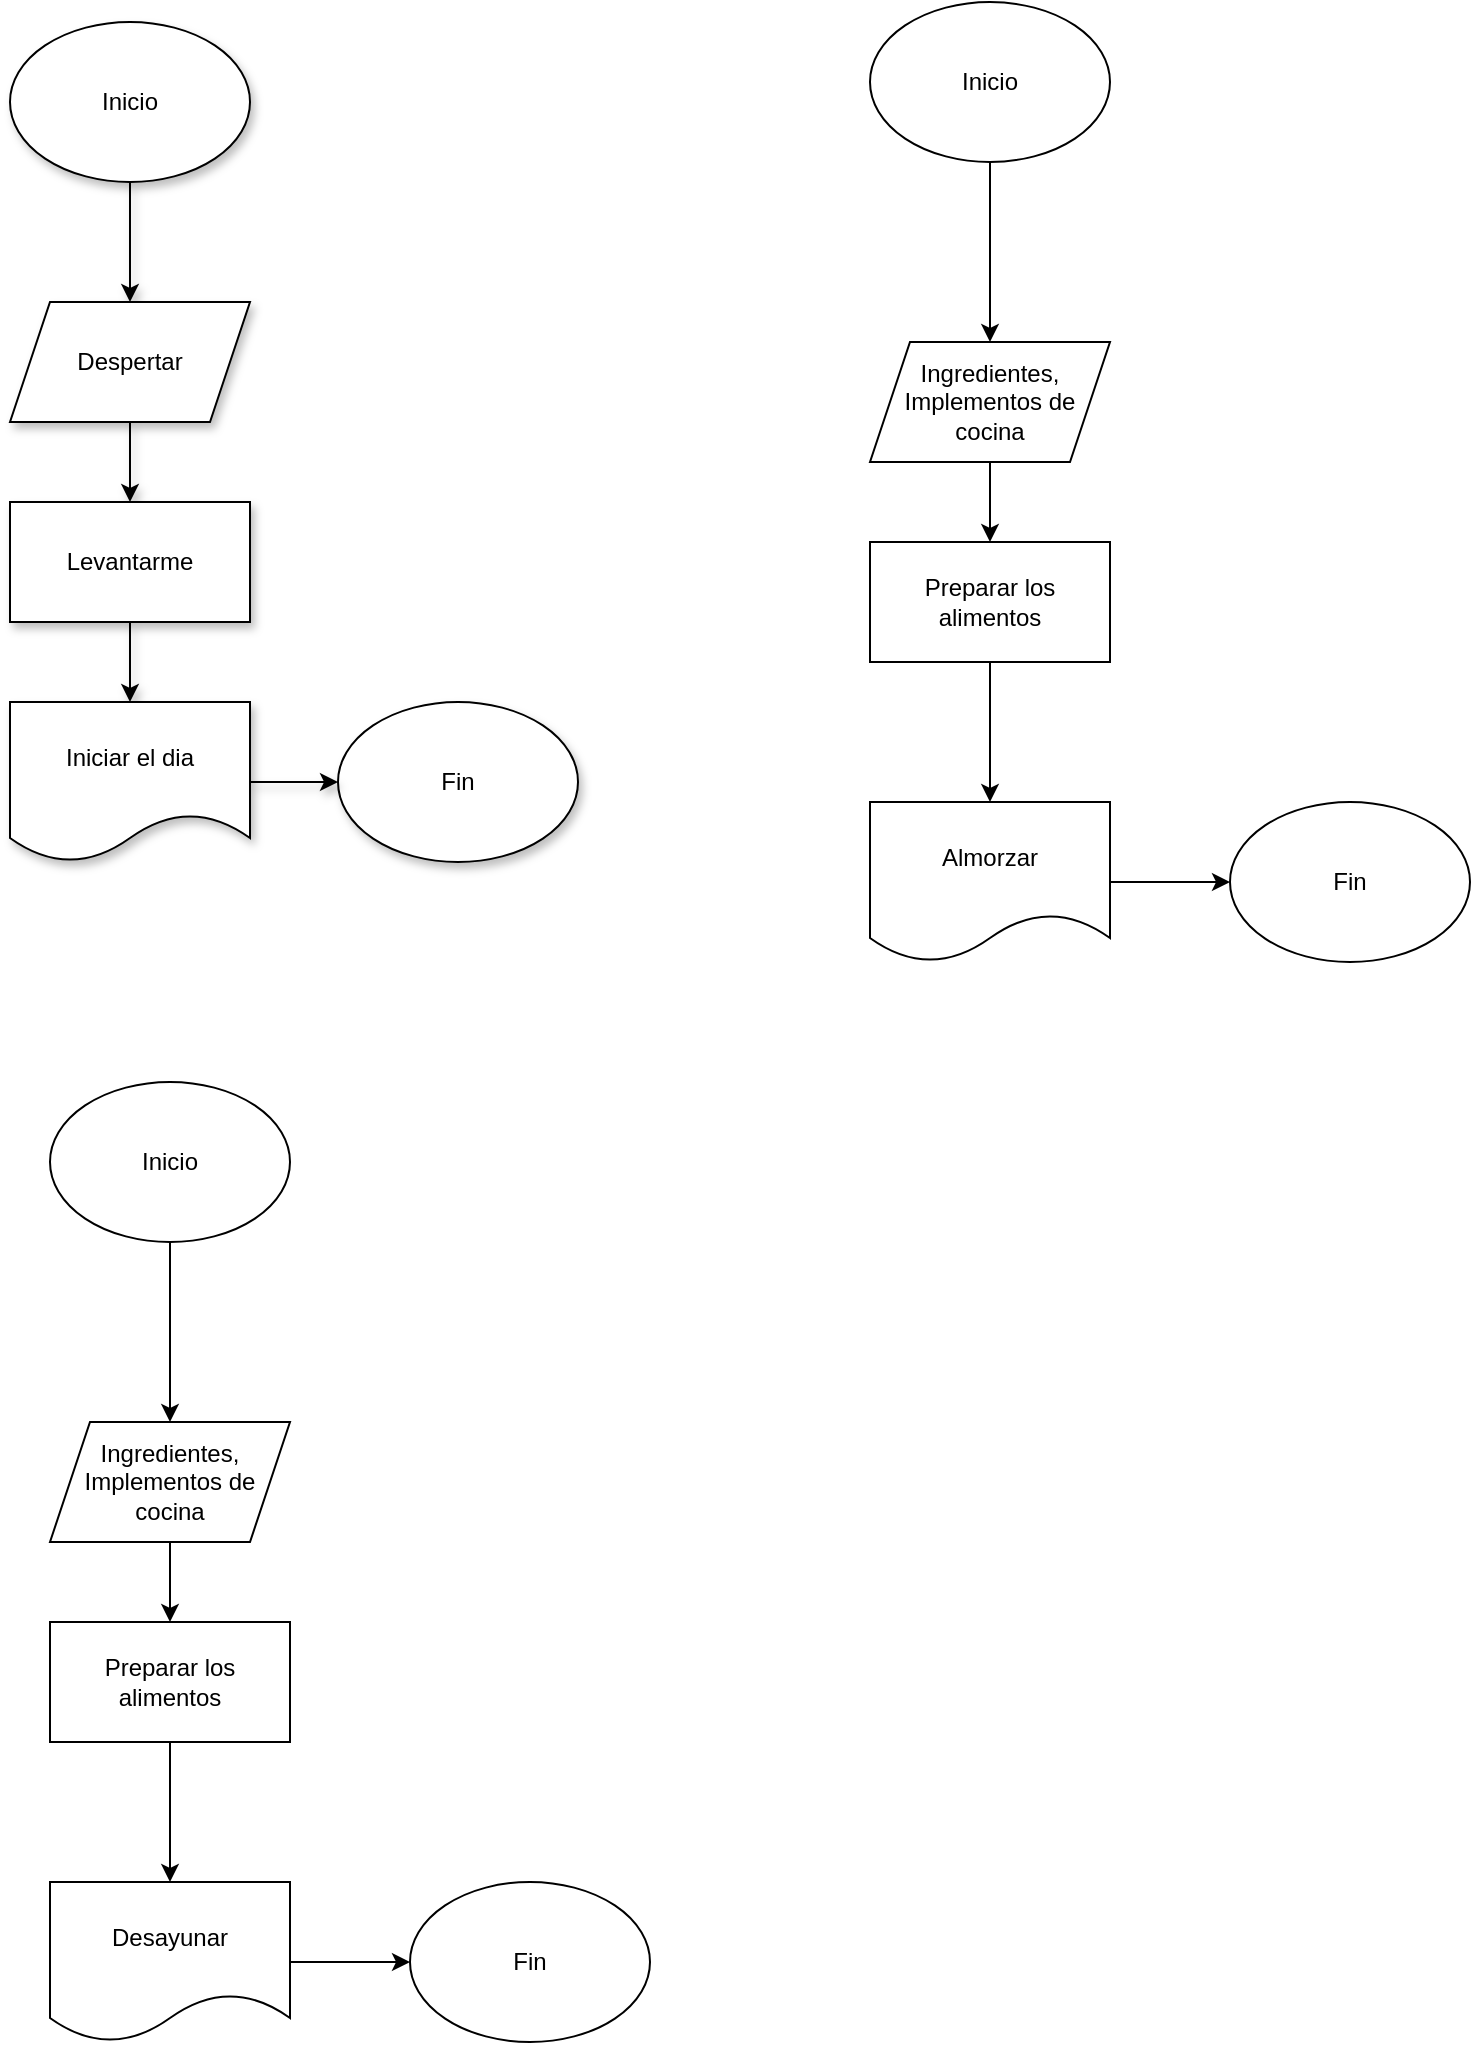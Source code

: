 <mxfile version="26.0.16">
  <diagram id="C5RBs43oDa-KdzZeNtuy" name="Page-1">
    <mxGraphModel dx="1190" dy="1325" grid="1" gridSize="10" guides="1" tooltips="1" connect="1" arrows="1" fold="1" page="1" pageScale="1" pageWidth="827" pageHeight="1169" math="0" shadow="0">
      <root>
        <mxCell id="WIyWlLk6GJQsqaUBKTNV-0" />
        <mxCell id="WIyWlLk6GJQsqaUBKTNV-1" parent="WIyWlLk6GJQsqaUBKTNV-0" />
        <mxCell id="1PX6K3jnpp9QlLMtwELw-2" style="edgeStyle=orthogonalEdgeStyle;rounded=0;orthogonalLoop=1;jettySize=auto;html=1;exitX=0.5;exitY=1;exitDx=0;exitDy=0;entryX=0.5;entryY=0;entryDx=0;entryDy=0;shadow=1;" edge="1" parent="WIyWlLk6GJQsqaUBKTNV-1" source="1PX6K3jnpp9QlLMtwELw-0" target="1PX6K3jnpp9QlLMtwELw-1">
          <mxGeometry relative="1" as="geometry" />
        </mxCell>
        <mxCell id="1PX6K3jnpp9QlLMtwELw-0" value="Inicio" style="ellipse;whiteSpace=wrap;html=1;shadow=1;" vertex="1" parent="WIyWlLk6GJQsqaUBKTNV-1">
          <mxGeometry x="250" y="70" width="120" height="80" as="geometry" />
        </mxCell>
        <mxCell id="1PX6K3jnpp9QlLMtwELw-4" style="edgeStyle=orthogonalEdgeStyle;rounded=0;orthogonalLoop=1;jettySize=auto;html=1;exitX=0.5;exitY=1;exitDx=0;exitDy=0;entryX=0.5;entryY=0;entryDx=0;entryDy=0;shadow=1;" edge="1" parent="WIyWlLk6GJQsqaUBKTNV-1" source="1PX6K3jnpp9QlLMtwELw-1" target="1PX6K3jnpp9QlLMtwELw-3">
          <mxGeometry relative="1" as="geometry" />
        </mxCell>
        <mxCell id="1PX6K3jnpp9QlLMtwELw-1" value="Despertar" style="shape=parallelogram;perimeter=parallelogramPerimeter;whiteSpace=wrap;html=1;fixedSize=1;shadow=1;" vertex="1" parent="WIyWlLk6GJQsqaUBKTNV-1">
          <mxGeometry x="250" y="210" width="120" height="60" as="geometry" />
        </mxCell>
        <mxCell id="1PX6K3jnpp9QlLMtwELw-6" style="edgeStyle=orthogonalEdgeStyle;rounded=0;orthogonalLoop=1;jettySize=auto;html=1;exitX=0.5;exitY=1;exitDx=0;exitDy=0;entryX=0.5;entryY=0;entryDx=0;entryDy=0;shadow=1;" edge="1" parent="WIyWlLk6GJQsqaUBKTNV-1" source="1PX6K3jnpp9QlLMtwELw-3" target="1PX6K3jnpp9QlLMtwELw-5">
          <mxGeometry relative="1" as="geometry" />
        </mxCell>
        <mxCell id="1PX6K3jnpp9QlLMtwELw-3" value="Levantarme" style="rounded=0;whiteSpace=wrap;html=1;shadow=1;" vertex="1" parent="WIyWlLk6GJQsqaUBKTNV-1">
          <mxGeometry x="250" y="310" width="120" height="60" as="geometry" />
        </mxCell>
        <mxCell id="1PX6K3jnpp9QlLMtwELw-5" value="Iniciar el dia" style="shape=document;whiteSpace=wrap;html=1;boundedLbl=1;shadow=1;" vertex="1" parent="WIyWlLk6GJQsqaUBKTNV-1">
          <mxGeometry x="250" y="410" width="120" height="80" as="geometry" />
        </mxCell>
        <mxCell id="1PX6K3jnpp9QlLMtwELw-7" value="Fin" style="ellipse;whiteSpace=wrap;html=1;shadow=1;" vertex="1" parent="WIyWlLk6GJQsqaUBKTNV-1">
          <mxGeometry x="414" y="410" width="120" height="80" as="geometry" />
        </mxCell>
        <mxCell id="1PX6K3jnpp9QlLMtwELw-8" value="" style="endArrow=classic;html=1;rounded=0;exitX=1;exitY=0.5;exitDx=0;exitDy=0;entryX=0;entryY=0.5;entryDx=0;entryDy=0;shadow=1;" edge="1" parent="WIyWlLk6GJQsqaUBKTNV-1" source="1PX6K3jnpp9QlLMtwELw-5" target="1PX6K3jnpp9QlLMtwELw-7">
          <mxGeometry width="50" height="50" relative="1" as="geometry">
            <mxPoint x="230" y="380" as="sourcePoint" />
            <mxPoint x="280" y="330" as="targetPoint" />
          </mxGeometry>
        </mxCell>
        <mxCell id="1PX6K3jnpp9QlLMtwELw-13" value="" style="edgeStyle=orthogonalEdgeStyle;rounded=0;orthogonalLoop=1;jettySize=auto;html=1;" edge="1" parent="WIyWlLk6GJQsqaUBKTNV-1" source="1PX6K3jnpp9QlLMtwELw-11" target="1PX6K3jnpp9QlLMtwELw-12">
          <mxGeometry relative="1" as="geometry" />
        </mxCell>
        <mxCell id="1PX6K3jnpp9QlLMtwELw-11" value="Inicio" style="ellipse;whiteSpace=wrap;html=1;" vertex="1" parent="WIyWlLk6GJQsqaUBKTNV-1">
          <mxGeometry x="270" y="600" width="120" height="80" as="geometry" />
        </mxCell>
        <mxCell id="1PX6K3jnpp9QlLMtwELw-15" style="edgeStyle=orthogonalEdgeStyle;rounded=0;orthogonalLoop=1;jettySize=auto;html=1;exitX=0.5;exitY=1;exitDx=0;exitDy=0;entryX=0.5;entryY=0;entryDx=0;entryDy=0;" edge="1" parent="WIyWlLk6GJQsqaUBKTNV-1" source="1PX6K3jnpp9QlLMtwELw-12" target="1PX6K3jnpp9QlLMtwELw-14">
          <mxGeometry relative="1" as="geometry" />
        </mxCell>
        <mxCell id="1PX6K3jnpp9QlLMtwELw-12" value="Ingredientes, Implementos de cocina" style="shape=parallelogram;perimeter=parallelogramPerimeter;whiteSpace=wrap;html=1;fixedSize=1;" vertex="1" parent="WIyWlLk6GJQsqaUBKTNV-1">
          <mxGeometry x="270" y="770" width="120" height="60" as="geometry" />
        </mxCell>
        <mxCell id="1PX6K3jnpp9QlLMtwELw-17" value="" style="edgeStyle=orthogonalEdgeStyle;rounded=0;orthogonalLoop=1;jettySize=auto;html=1;" edge="1" parent="WIyWlLk6GJQsqaUBKTNV-1" source="1PX6K3jnpp9QlLMtwELw-14" target="1PX6K3jnpp9QlLMtwELw-16">
          <mxGeometry relative="1" as="geometry" />
        </mxCell>
        <mxCell id="1PX6K3jnpp9QlLMtwELw-14" value="Preparar los alimentos" style="rounded=0;whiteSpace=wrap;html=1;" vertex="1" parent="WIyWlLk6GJQsqaUBKTNV-1">
          <mxGeometry x="270" y="870" width="120" height="60" as="geometry" />
        </mxCell>
        <mxCell id="1PX6K3jnpp9QlLMtwELw-24" style="edgeStyle=orthogonalEdgeStyle;rounded=0;orthogonalLoop=1;jettySize=auto;html=1;exitX=1;exitY=0.5;exitDx=0;exitDy=0;" edge="1" parent="WIyWlLk6GJQsqaUBKTNV-1" source="1PX6K3jnpp9QlLMtwELw-16" target="1PX6K3jnpp9QlLMtwELw-21">
          <mxGeometry relative="1" as="geometry" />
        </mxCell>
        <mxCell id="1PX6K3jnpp9QlLMtwELw-16" value="Desayunar" style="shape=document;whiteSpace=wrap;html=1;boundedLbl=1;rounded=0;" vertex="1" parent="WIyWlLk6GJQsqaUBKTNV-1">
          <mxGeometry x="270" y="1000" width="120" height="80" as="geometry" />
        </mxCell>
        <mxCell id="1PX6K3jnpp9QlLMtwELw-21" value="Fin" style="ellipse;whiteSpace=wrap;html=1;" vertex="1" parent="WIyWlLk6GJQsqaUBKTNV-1">
          <mxGeometry x="450" y="1000" width="120" height="80" as="geometry" />
        </mxCell>
        <mxCell id="1PX6K3jnpp9QlLMtwELw-43" value="" style="edgeStyle=orthogonalEdgeStyle;rounded=0;orthogonalLoop=1;jettySize=auto;html=1;" edge="1" parent="WIyWlLk6GJQsqaUBKTNV-1" source="1PX6K3jnpp9QlLMtwELw-44" target="1PX6K3jnpp9QlLMtwELw-46">
          <mxGeometry relative="1" as="geometry" />
        </mxCell>
        <mxCell id="1PX6K3jnpp9QlLMtwELw-44" value="Inicio" style="ellipse;whiteSpace=wrap;html=1;" vertex="1" parent="WIyWlLk6GJQsqaUBKTNV-1">
          <mxGeometry x="680" y="60" width="120" height="80" as="geometry" />
        </mxCell>
        <mxCell id="1PX6K3jnpp9QlLMtwELw-45" style="edgeStyle=orthogonalEdgeStyle;rounded=0;orthogonalLoop=1;jettySize=auto;html=1;exitX=0.5;exitY=1;exitDx=0;exitDy=0;entryX=0.5;entryY=0;entryDx=0;entryDy=0;" edge="1" parent="WIyWlLk6GJQsqaUBKTNV-1" source="1PX6K3jnpp9QlLMtwELw-46" target="1PX6K3jnpp9QlLMtwELw-48">
          <mxGeometry relative="1" as="geometry" />
        </mxCell>
        <mxCell id="1PX6K3jnpp9QlLMtwELw-46" value="Ingredientes, Implementos de cocina" style="shape=parallelogram;perimeter=parallelogramPerimeter;whiteSpace=wrap;html=1;fixedSize=1;" vertex="1" parent="WIyWlLk6GJQsqaUBKTNV-1">
          <mxGeometry x="680" y="230" width="120" height="60" as="geometry" />
        </mxCell>
        <mxCell id="1PX6K3jnpp9QlLMtwELw-47" value="" style="edgeStyle=orthogonalEdgeStyle;rounded=0;orthogonalLoop=1;jettySize=auto;html=1;" edge="1" parent="WIyWlLk6GJQsqaUBKTNV-1" source="1PX6K3jnpp9QlLMtwELw-48" target="1PX6K3jnpp9QlLMtwELw-50">
          <mxGeometry relative="1" as="geometry" />
        </mxCell>
        <mxCell id="1PX6K3jnpp9QlLMtwELw-48" value="Preparar los alimentos" style="rounded=0;whiteSpace=wrap;html=1;" vertex="1" parent="WIyWlLk6GJQsqaUBKTNV-1">
          <mxGeometry x="680" y="330" width="120" height="60" as="geometry" />
        </mxCell>
        <mxCell id="1PX6K3jnpp9QlLMtwELw-49" style="edgeStyle=orthogonalEdgeStyle;rounded=0;orthogonalLoop=1;jettySize=auto;html=1;exitX=1;exitY=0.5;exitDx=0;exitDy=0;" edge="1" parent="WIyWlLk6GJQsqaUBKTNV-1" source="1PX6K3jnpp9QlLMtwELw-50" target="1PX6K3jnpp9QlLMtwELw-51">
          <mxGeometry relative="1" as="geometry" />
        </mxCell>
        <mxCell id="1PX6K3jnpp9QlLMtwELw-50" value="Almorzar" style="shape=document;whiteSpace=wrap;html=1;boundedLbl=1;rounded=0;" vertex="1" parent="WIyWlLk6GJQsqaUBKTNV-1">
          <mxGeometry x="680" y="460" width="120" height="80" as="geometry" />
        </mxCell>
        <mxCell id="1PX6K3jnpp9QlLMtwELw-51" value="Fin" style="ellipse;whiteSpace=wrap;html=1;" vertex="1" parent="WIyWlLk6GJQsqaUBKTNV-1">
          <mxGeometry x="860" y="460" width="120" height="80" as="geometry" />
        </mxCell>
      </root>
    </mxGraphModel>
  </diagram>
</mxfile>

